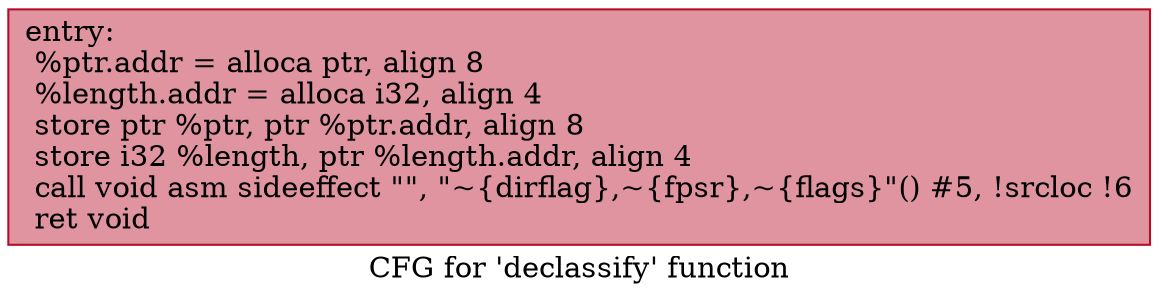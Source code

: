 digraph "CFG for 'declassify' function" {
	label="CFG for 'declassify' function";

	Node0x558a8c402cd0 [shape=record,color="#b70d28ff", style=filled, fillcolor="#b70d2870",label="{entry:\l  %ptr.addr = alloca ptr, align 8\l  %length.addr = alloca i32, align 4\l  store ptr %ptr, ptr %ptr.addr, align 8\l  store i32 %length, ptr %length.addr, align 4\l  call void asm sideeffect \"\", \"~\{dirflag\},~\{fpsr\},~\{flags\}\"() #5, !srcloc !6\l  ret void\l}"];
}
